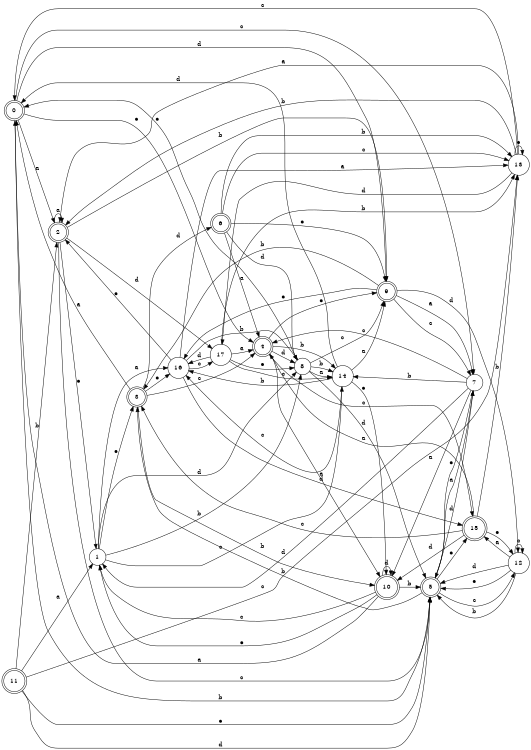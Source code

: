 digraph n15_1 {
__start0 [label="" shape="none"];

rankdir=LR;
size="8,5";

s0 [style="rounded,filled", color="black", fillcolor="white" shape="doublecircle", label="0"];
s1 [style="filled", color="black", fillcolor="white" shape="circle", label="1"];
s2 [style="rounded,filled", color="black", fillcolor="white" shape="doublecircle", label="2"];
s3 [style="rounded,filled", color="black", fillcolor="white" shape="doublecircle", label="3"];
s4 [style="rounded,filled", color="black", fillcolor="white" shape="doublecircle", label="4"];
s5 [style="rounded,filled", color="black", fillcolor="white" shape="doublecircle", label="5"];
s6 [style="rounded,filled", color="black", fillcolor="white" shape="doublecircle", label="6"];
s7 [style="filled", color="black", fillcolor="white" shape="circle", label="7"];
s8 [style="filled", color="black", fillcolor="white" shape="circle", label="8"];
s9 [style="rounded,filled", color="black", fillcolor="white" shape="doublecircle", label="9"];
s10 [style="rounded,filled", color="black", fillcolor="white" shape="doublecircle", label="10"];
s11 [style="rounded,filled", color="black", fillcolor="white" shape="doublecircle", label="11"];
s12 [style="filled", color="black", fillcolor="white" shape="circle", label="12"];
s13 [style="filled", color="black", fillcolor="white" shape="circle", label="13"];
s14 [style="filled", color="black", fillcolor="white" shape="circle", label="14"];
s15 [style="rounded,filled", color="black", fillcolor="white" shape="doublecircle", label="15"];
s16 [style="filled", color="black", fillcolor="white" shape="circle", label="16"];
s17 [style="filled", color="black", fillcolor="white" shape="circle", label="17"];
s0 -> s2 [label="a"];
s0 -> s5 [label="b"];
s0 -> s7 [label="c"];
s0 -> s9 [label="d"];
s0 -> s4 [label="e"];
s1 -> s16 [label="a"];
s1 -> s8 [label="b"];
s1 -> s14 [label="c"];
s1 -> s8 [label="d"];
s1 -> s3 [label="e"];
s2 -> s2 [label="a"];
s2 -> s9 [label="b"];
s2 -> s5 [label="c"];
s2 -> s17 [label="d"];
s2 -> s1 [label="e"];
s3 -> s0 [label="a"];
s3 -> s10 [label="b"];
s3 -> s4 [label="c"];
s3 -> s6 [label="d"];
s3 -> s16 [label="e"];
s4 -> s10 [label="a"];
s4 -> s14 [label="b"];
s4 -> s15 [label="c"];
s4 -> s8 [label="d"];
s4 -> s9 [label="e"];
s5 -> s7 [label="a"];
s5 -> s3 [label="b"];
s5 -> s12 [label="c"];
s5 -> s7 [label="d"];
s5 -> s15 [label="e"];
s6 -> s4 [label="a"];
s6 -> s13 [label="b"];
s6 -> s13 [label="c"];
s6 -> s8 [label="d"];
s6 -> s9 [label="e"];
s7 -> s10 [label="a"];
s7 -> s14 [label="b"];
s7 -> s4 [label="c"];
s7 -> s1 [label="d"];
s7 -> s5 [label="e"];
s8 -> s14 [label="a"];
s8 -> s14 [label="b"];
s8 -> s9 [label="c"];
s8 -> s5 [label="d"];
s8 -> s0 [label="e"];
s9 -> s7 [label="a"];
s9 -> s3 [label="b"];
s9 -> s7 [label="c"];
s9 -> s12 [label="d"];
s9 -> s16 [label="e"];
s10 -> s0 [label="a"];
s10 -> s5 [label="b"];
s10 -> s1 [label="c"];
s10 -> s10 [label="d"];
s10 -> s1 [label="e"];
s11 -> s1 [label="a"];
s11 -> s2 [label="b"];
s11 -> s13 [label="c"];
s11 -> s5 [label="d"];
s11 -> s5 [label="e"];
s12 -> s15 [label="a"];
s12 -> s5 [label="b"];
s12 -> s12 [label="c"];
s12 -> s5 [label="d"];
s12 -> s5 [label="e"];
s13 -> s2 [label="a"];
s13 -> s2 [label="b"];
s13 -> s0 [label="c"];
s13 -> s17 [label="d"];
s13 -> s13 [label="e"];
s14 -> s9 [label="a"];
s14 -> s16 [label="b"];
s14 -> s16 [label="c"];
s14 -> s0 [label="d"];
s14 -> s10 [label="e"];
s15 -> s4 [label="a"];
s15 -> s13 [label="b"];
s15 -> s3 [label="c"];
s15 -> s10 [label="d"];
s15 -> s12 [label="e"];
s16 -> s13 [label="a"];
s16 -> s8 [label="b"];
s16 -> s17 [label="c"];
s16 -> s15 [label="d"];
s16 -> s2 [label="e"];
s17 -> s4 [label="a"];
s17 -> s13 [label="b"];
s17 -> s14 [label="c"];
s17 -> s16 [label="d"];
s17 -> s8 [label="e"];

}